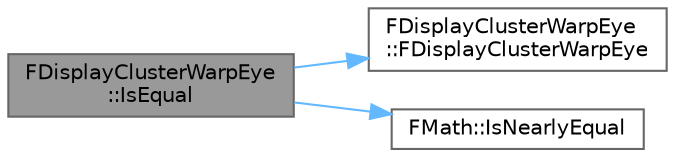 digraph "FDisplayClusterWarpEye::IsEqual"
{
 // INTERACTIVE_SVG=YES
 // LATEX_PDF_SIZE
  bgcolor="transparent";
  edge [fontname=Helvetica,fontsize=10,labelfontname=Helvetica,labelfontsize=10];
  node [fontname=Helvetica,fontsize=10,shape=box,height=0.2,width=0.4];
  rankdir="LR";
  Node1 [id="Node000001",label="FDisplayClusterWarpEye\l::IsEqual",height=0.2,width=0.4,color="gray40", fillcolor="grey60", style="filled", fontcolor="black",tooltip=" "];
  Node1 -> Node2 [id="edge1_Node000001_Node000002",color="steelblue1",style="solid",tooltip=" "];
  Node2 [id="Node000002",label="FDisplayClusterWarpEye\l::FDisplayClusterWarpEye",height=0.2,width=0.4,color="grey40", fillcolor="white", style="filled",URL="$d2/d79/classFDisplayClusterWarpEye.html#ae3acf8020188adff1a97a76a7e441896",tooltip=" "];
  Node1 -> Node3 [id="edge2_Node000001_Node000003",color="steelblue1",style="solid",tooltip=" "];
  Node3 [id="Node000003",label="FMath::IsNearlyEqual",height=0.2,width=0.4,color="grey40", fillcolor="white", style="filled",URL="$dc/d20/structFMath.html#ae8c3d4ef867662795d84488ee590bcbd",tooltip="Checks if two floating point numbers are nearly equal."];
}
